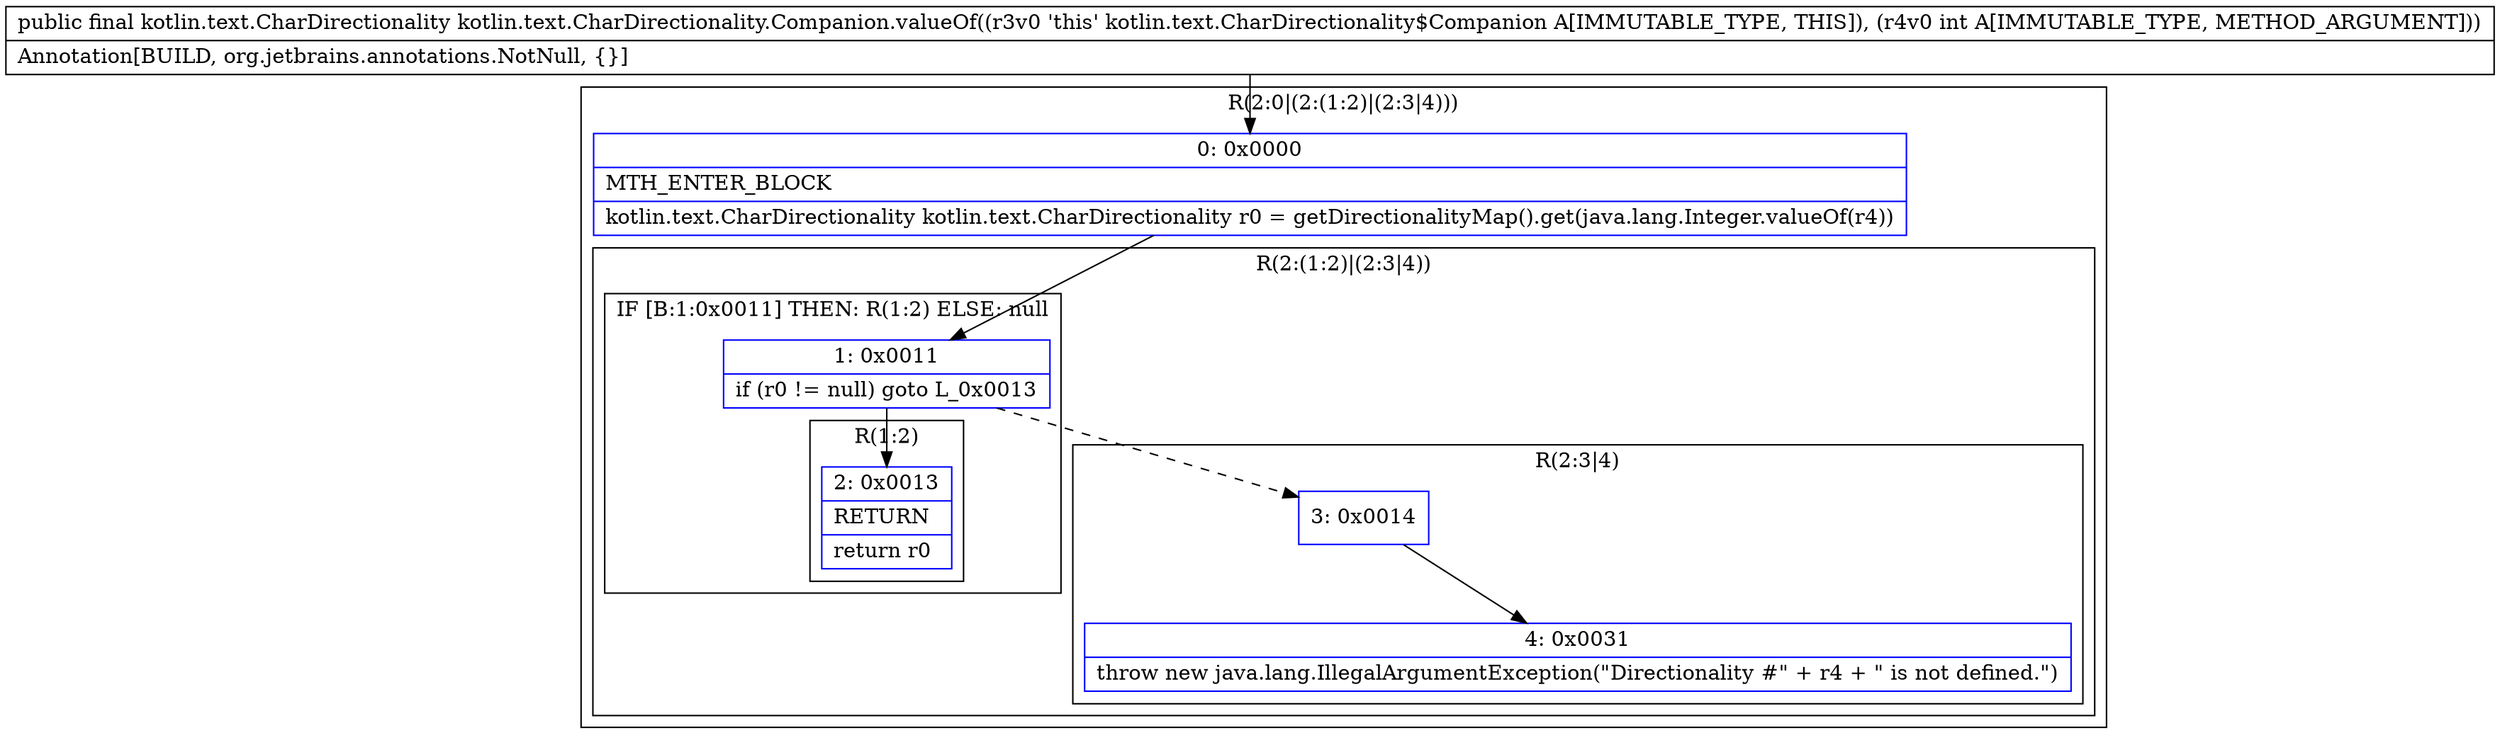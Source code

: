 digraph "CFG forkotlin.text.CharDirectionality.Companion.valueOf(I)Lkotlin\/text\/CharDirectionality;" {
subgraph cluster_Region_1388893365 {
label = "R(2:0|(2:(1:2)|(2:3|4)))";
node [shape=record,color=blue];
Node_0 [shape=record,label="{0\:\ 0x0000|MTH_ENTER_BLOCK\l|kotlin.text.CharDirectionality kotlin.text.CharDirectionality r0 = getDirectionalityMap().get(java.lang.Integer.valueOf(r4))\l}"];
subgraph cluster_Region_518596226 {
label = "R(2:(1:2)|(2:3|4))";
node [shape=record,color=blue];
subgraph cluster_IfRegion_598186347 {
label = "IF [B:1:0x0011] THEN: R(1:2) ELSE: null";
node [shape=record,color=blue];
Node_1 [shape=record,label="{1\:\ 0x0011|if (r0 != null) goto L_0x0013\l}"];
subgraph cluster_Region_1168188016 {
label = "R(1:2)";
node [shape=record,color=blue];
Node_2 [shape=record,label="{2\:\ 0x0013|RETURN\l|return r0\l}"];
}
}
subgraph cluster_Region_1278109753 {
label = "R(2:3|4)";
node [shape=record,color=blue];
Node_3 [shape=record,label="{3\:\ 0x0014}"];
Node_4 [shape=record,label="{4\:\ 0x0031|throw new java.lang.IllegalArgumentException(\"Directionality #\" + r4 + \" is not defined.\")\l}"];
}
}
}
MethodNode[shape=record,label="{public final kotlin.text.CharDirectionality kotlin.text.CharDirectionality.Companion.valueOf((r3v0 'this' kotlin.text.CharDirectionality$Companion A[IMMUTABLE_TYPE, THIS]), (r4v0 int A[IMMUTABLE_TYPE, METHOD_ARGUMENT]))  | Annotation[BUILD, org.jetbrains.annotations.NotNull, \{\}]\l}"];
MethodNode -> Node_0;
Node_0 -> Node_1;
Node_1 -> Node_2;
Node_1 -> Node_3[style=dashed];
Node_3 -> Node_4;
}

